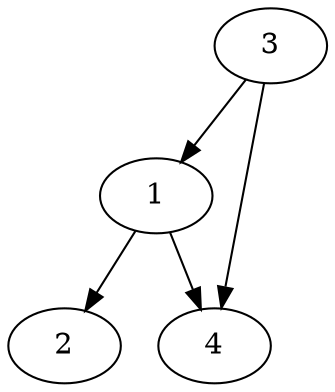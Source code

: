 digraph G {
	3;
	1;
	2;
	4;

	3 -> 1 [village=Bikini_Bottom; name=Krusty_Krab_Street; heightLimit=3; weight=10; primaryType=sideStreet; secondaryType=none;];
	1 -> 2 [village=Bikini_Bottom; name=Not_Krusty_Krab_Street; heightLimit=5; weight=10; primaryType=mainStreet; secondaryType=none;];
	3 -> 4 [village=Bikini_Bottom; name=Idk_Street; heightLimit=3; weight=20; primaryType=mainStreet; secondaryType=none;];
	1 -> 4 [village=Bikini_Bottom; name=Cool_Street; heightLimit=5; weight=30; primaryType=sideStreet; secondaryType=oneWayStreet;];
}